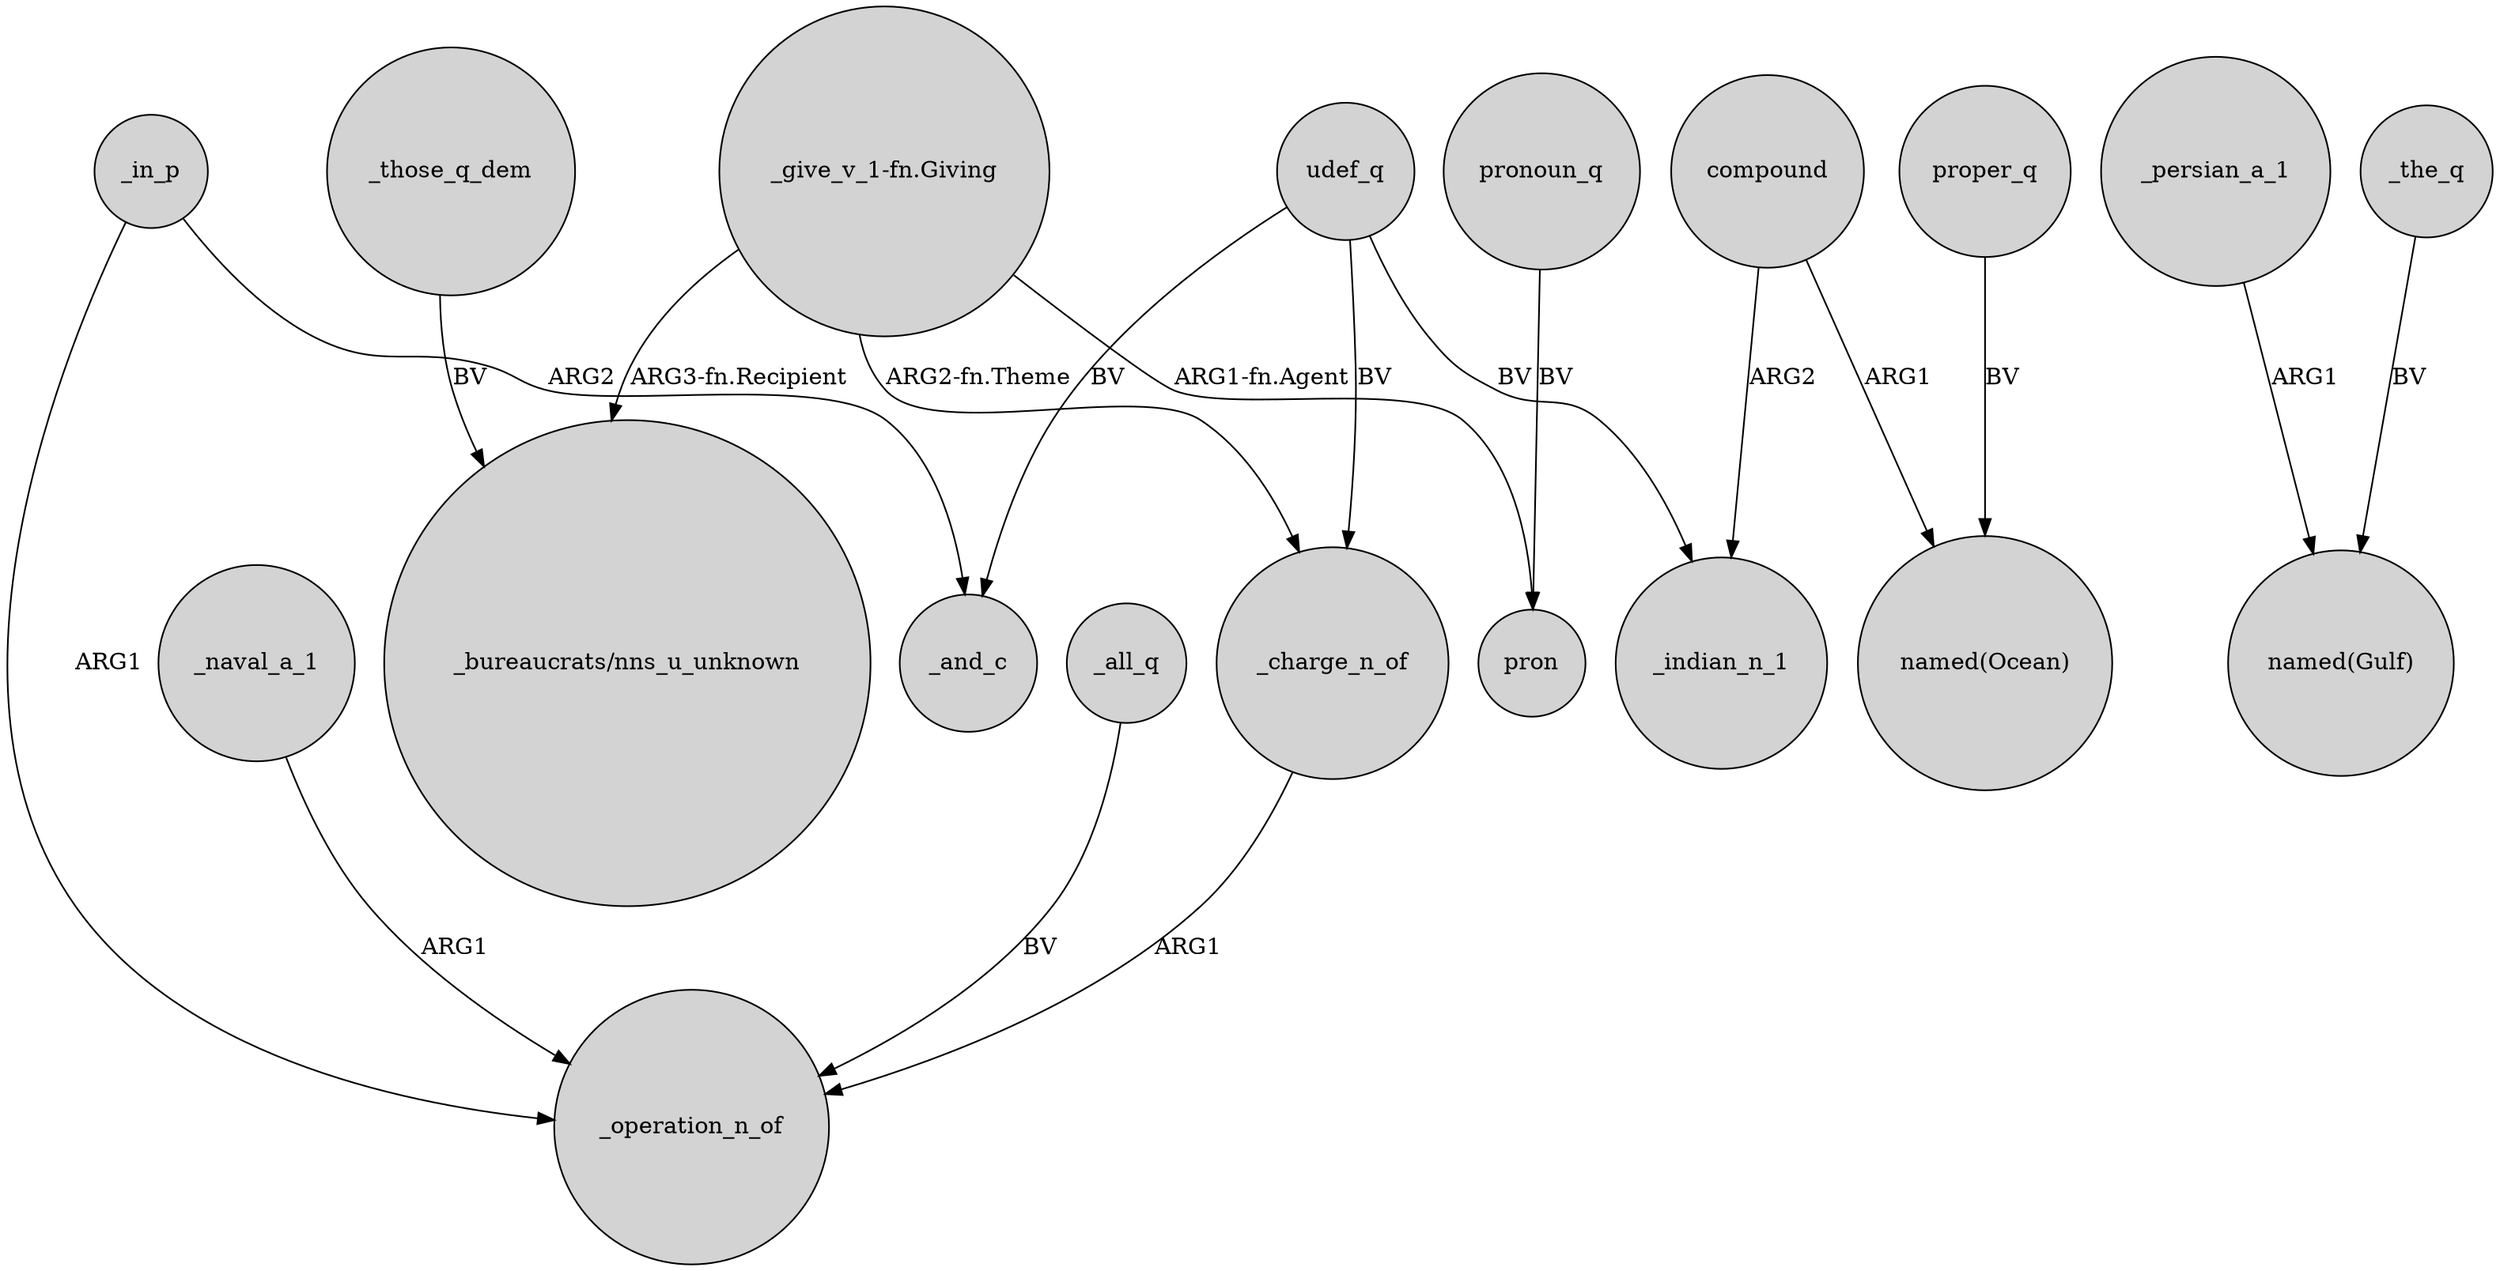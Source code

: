 digraph {
	node [shape=circle style=filled]
	_those_q_dem -> "_bureaucrats/nns_u_unknown" [label=BV]
	udef_q -> _indian_n_1 [label=BV]
	_persian_a_1 -> "named(Gulf)" [label=ARG1]
	_naval_a_1 -> _operation_n_of [label=ARG1]
	_in_p -> _operation_n_of [label=ARG1]
	proper_q -> "named(Ocean)" [label=BV]
	"_give_v_1-fn.Giving" -> "_bureaucrats/nns_u_unknown" [label="ARG3-fn.Recipient"]
	_the_q -> "named(Gulf)" [label=BV]
	udef_q -> _charge_n_of [label=BV]
	_all_q -> _operation_n_of [label=BV]
	"_give_v_1-fn.Giving" -> _charge_n_of [label="ARG2-fn.Theme"]
	"_give_v_1-fn.Giving" -> pron [label="ARG1-fn.Agent"]
	_in_p -> _and_c [label=ARG2]
	udef_q -> _and_c [label=BV]
	compound -> "named(Ocean)" [label=ARG1]
	compound -> _indian_n_1 [label=ARG2]
	_charge_n_of -> _operation_n_of [label=ARG1]
	pronoun_q -> pron [label=BV]
}
